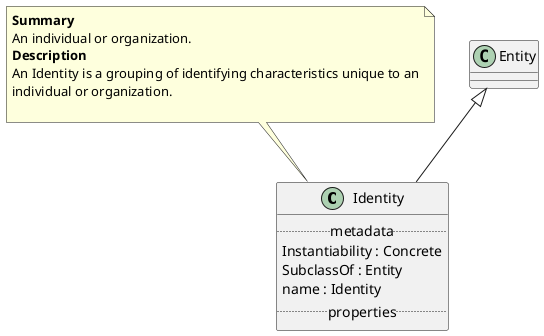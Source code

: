 @startuml
class Identity {
.. metadata ..
    Instantiability : Concrete
    SubclassOf : Entity
    name : Identity
.. properties ..
}
note top of Identity
<b>Summary</b>
An individual or organization.
<b>Description</b>
An Identity is a grouping of identifying characteristics unique to an
individual or organization.

end note
"Entity" <|-- "Identity"
@enduml
